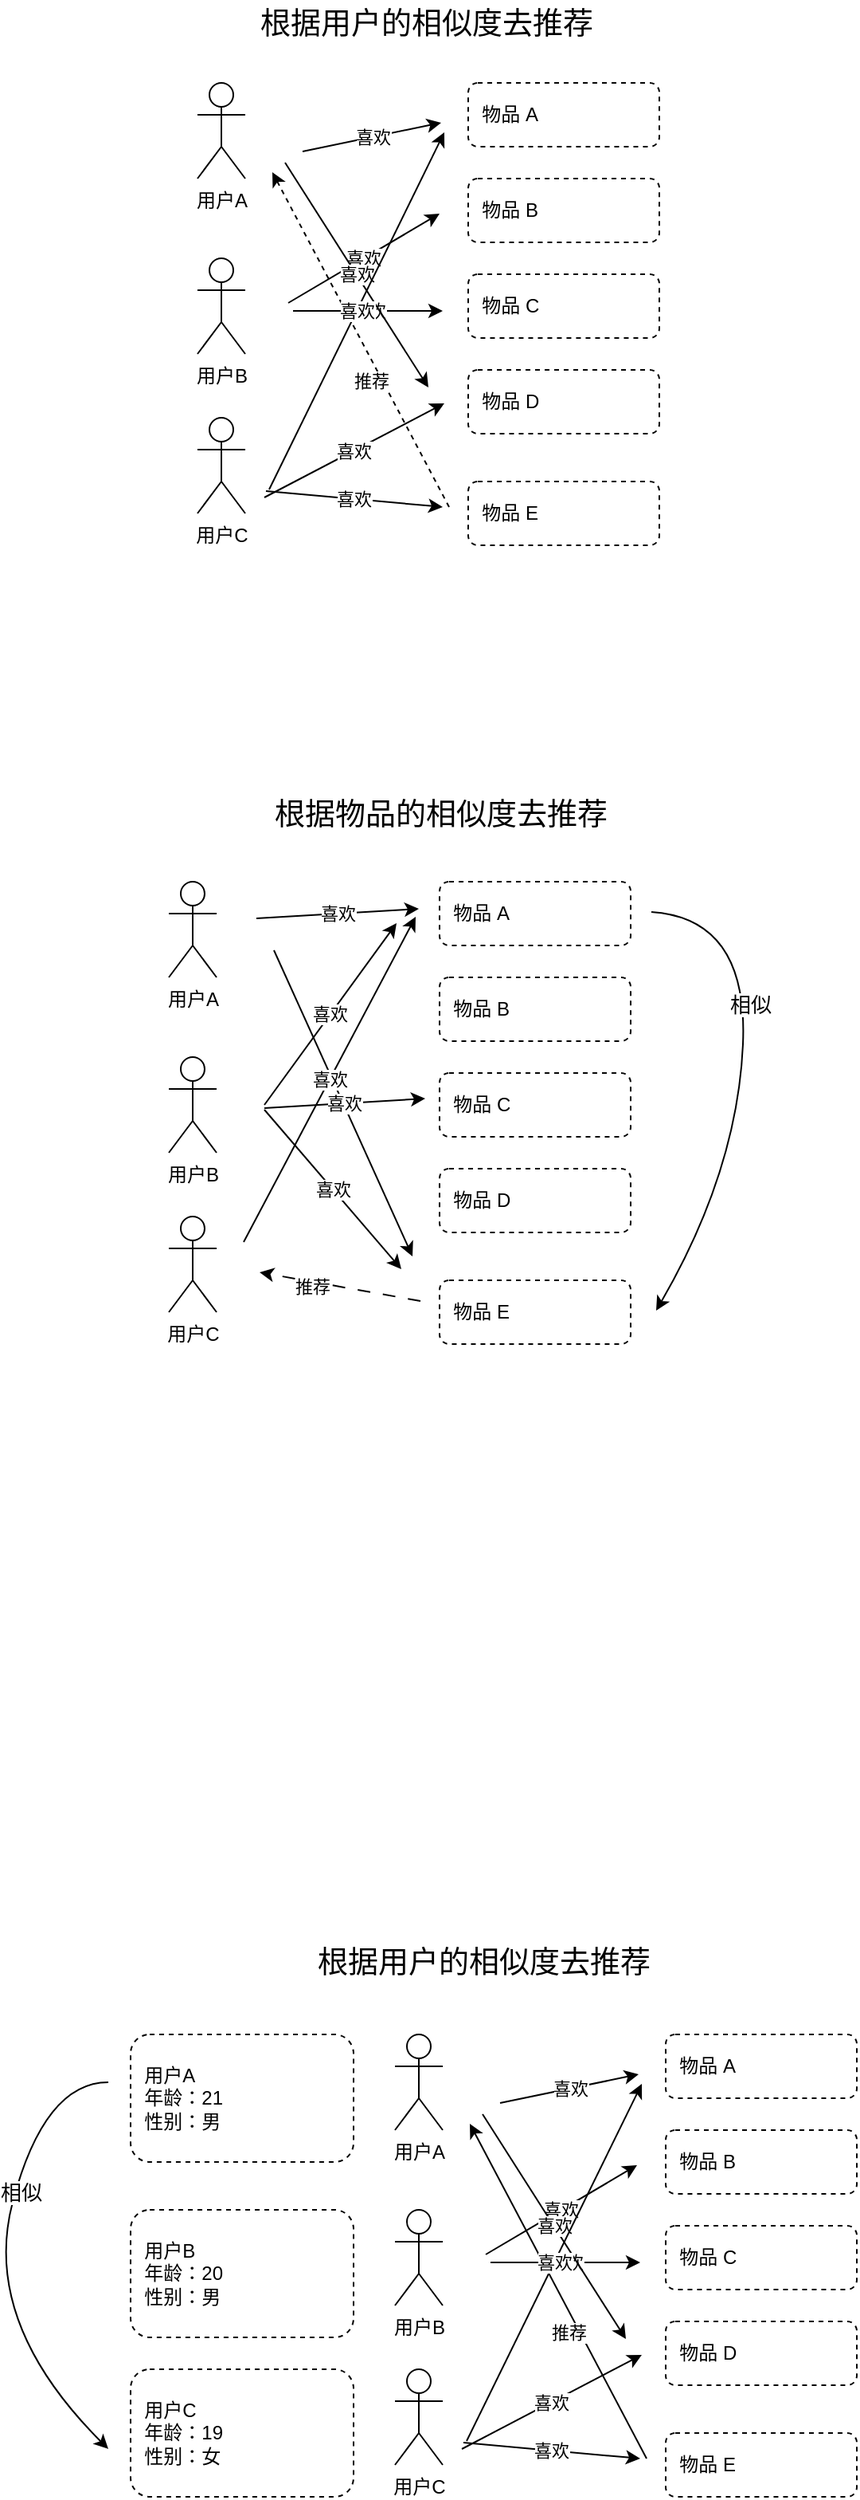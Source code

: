 <mxfile version="21.2.7" type="github">
  <diagram name="第 1 页" id="-02idUG7nGklGIDdgU3A">
    <mxGraphModel dx="984" dy="553" grid="0" gridSize="10" guides="1" tooltips="1" connect="1" arrows="1" fold="1" page="1" pageScale="1" pageWidth="827" pageHeight="1169" math="0" shadow="0">
      <root>
        <mxCell id="0" />
        <mxCell id="1" parent="0" />
        <mxCell id="ILd6SLxY5iuPmNZTyazk-2" value="用户A" style="shape=umlActor;verticalLabelPosition=bottom;verticalAlign=top;html=1;outlineConnect=0;" parent="1" vertex="1">
          <mxGeometry x="275" y="101" width="30" height="60" as="geometry" />
        </mxCell>
        <mxCell id="ILd6SLxY5iuPmNZTyazk-4" value="用户B" style="shape=umlActor;verticalLabelPosition=bottom;verticalAlign=top;html=1;outlineConnect=0;" parent="1" vertex="1">
          <mxGeometry x="275" y="211" width="30" height="60" as="geometry" />
        </mxCell>
        <mxCell id="ILd6SLxY5iuPmNZTyazk-6" value="用户C" style="shape=umlActor;verticalLabelPosition=bottom;verticalAlign=top;html=1;outlineConnect=0;" parent="1" vertex="1">
          <mxGeometry x="275" y="311" width="30" height="60" as="geometry" />
        </mxCell>
        <mxCell id="ILd6SLxY5iuPmNZTyazk-10" value="&amp;nbsp; 物品 A" style="rounded=1;whiteSpace=wrap;html=1;dashed=1;align=left;" parent="1" vertex="1">
          <mxGeometry x="445" y="101" width="120" height="40" as="geometry" />
        </mxCell>
        <mxCell id="ILd6SLxY5iuPmNZTyazk-11" value="&amp;nbsp; 物品 B" style="rounded=1;whiteSpace=wrap;html=1;dashed=1;align=left;" parent="1" vertex="1">
          <mxGeometry x="445" y="161" width="120" height="40" as="geometry" />
        </mxCell>
        <mxCell id="ILd6SLxY5iuPmNZTyazk-12" value="&amp;nbsp; 物品 C" style="rounded=1;whiteSpace=wrap;html=1;dashed=1;align=left;" parent="1" vertex="1">
          <mxGeometry x="445" y="221" width="120" height="40" as="geometry" />
        </mxCell>
        <mxCell id="ILd6SLxY5iuPmNZTyazk-13" value="&amp;nbsp; 物品 D" style="rounded=1;whiteSpace=wrap;html=1;dashed=1;align=left;" parent="1" vertex="1">
          <mxGeometry x="445" y="281" width="120" height="40" as="geometry" />
        </mxCell>
        <mxCell id="ILd6SLxY5iuPmNZTyazk-14" value="&amp;nbsp; 物品 E" style="rounded=1;whiteSpace=wrap;html=1;dashed=1;align=left;" parent="1" vertex="1">
          <mxGeometry x="445" y="351" width="120" height="40" as="geometry" />
        </mxCell>
        <mxCell id="ILd6SLxY5iuPmNZTyazk-15" value="喜欢" style="endArrow=classic;html=1;rounded=0;" parent="1" edge="1">
          <mxGeometry width="50" height="50" relative="1" as="geometry">
            <mxPoint x="341" y="144" as="sourcePoint" />
            <mxPoint x="428" y="126" as="targetPoint" />
          </mxGeometry>
        </mxCell>
        <mxCell id="ILd6SLxY5iuPmNZTyazk-16" value="根据用户的相似度去推荐" style="text;html=1;strokeColor=none;fillColor=none;align=center;verticalAlign=middle;whiteSpace=wrap;rounded=0;fontSize=19;" parent="1" vertex="1">
          <mxGeometry x="287" y="49" width="264" height="30" as="geometry" />
        </mxCell>
        <mxCell id="ILd6SLxY5iuPmNZTyazk-17" value="喜欢" style="endArrow=classic;html=1;rounded=0;" parent="1" edge="1">
          <mxGeometry width="50" height="50" relative="1" as="geometry">
            <mxPoint x="332" y="239" as="sourcePoint" />
            <mxPoint x="427" y="183" as="targetPoint" />
          </mxGeometry>
        </mxCell>
        <mxCell id="ILd6SLxY5iuPmNZTyazk-18" value="喜欢" style="endArrow=classic;html=1;rounded=0;" parent="1" edge="1">
          <mxGeometry width="50" height="50" relative="1" as="geometry">
            <mxPoint x="335" y="244" as="sourcePoint" />
            <mxPoint x="429" y="244" as="targetPoint" />
          </mxGeometry>
        </mxCell>
        <mxCell id="ILd6SLxY5iuPmNZTyazk-19" value="推荐" style="endArrow=classic;html=1;rounded=0;dashed=1;" parent="1" edge="1">
          <mxGeometry x="-0.223" y="6" width="50" height="50" relative="1" as="geometry">
            <mxPoint x="433" y="367" as="sourcePoint" />
            <mxPoint x="322" y="157" as="targetPoint" />
            <mxPoint as="offset" />
          </mxGeometry>
        </mxCell>
        <mxCell id="ILd6SLxY5iuPmNZTyazk-20" value="用户A" style="shape=umlActor;verticalLabelPosition=bottom;verticalAlign=top;html=1;outlineConnect=0;" parent="1" vertex="1">
          <mxGeometry x="257" y="602" width="30" height="60" as="geometry" />
        </mxCell>
        <mxCell id="ILd6SLxY5iuPmNZTyazk-22" value="用户B" style="shape=umlActor;verticalLabelPosition=bottom;verticalAlign=top;html=1;outlineConnect=0;" parent="1" vertex="1">
          <mxGeometry x="257" y="712" width="30" height="60" as="geometry" />
        </mxCell>
        <mxCell id="ILd6SLxY5iuPmNZTyazk-24" value="用户C" style="shape=umlActor;verticalLabelPosition=bottom;verticalAlign=top;html=1;outlineConnect=0;" parent="1" vertex="1">
          <mxGeometry x="257" y="812" width="30" height="60" as="geometry" />
        </mxCell>
        <mxCell id="ILd6SLxY5iuPmNZTyazk-26" value="" style="curved=1;endArrow=classic;html=1;rounded=0;" parent="1" edge="1">
          <mxGeometry width="50" height="50" relative="1" as="geometry">
            <mxPoint x="560" y="621" as="sourcePoint" />
            <mxPoint x="563" y="871" as="targetPoint" />
            <Array as="points">
              <mxPoint x="621" y="625" />
              <mxPoint x="614" y="783" />
            </Array>
          </mxGeometry>
        </mxCell>
        <mxCell id="ILd6SLxY5iuPmNZTyazk-27" value="相似" style="edgeLabel;html=1;align=center;verticalAlign=middle;resizable=0;points=[];fontSize=13;" parent="ILd6SLxY5iuPmNZTyazk-26" vertex="1" connectable="0">
          <mxGeometry x="-0.286" y="3" relative="1" as="geometry">
            <mxPoint as="offset" />
          </mxGeometry>
        </mxCell>
        <mxCell id="ILd6SLxY5iuPmNZTyazk-28" value="&amp;nbsp; 物品 A" style="rounded=1;whiteSpace=wrap;html=1;dashed=1;align=left;" parent="1" vertex="1">
          <mxGeometry x="427" y="602" width="120" height="40" as="geometry" />
        </mxCell>
        <mxCell id="ILd6SLxY5iuPmNZTyazk-29" value="&amp;nbsp; 物品 B" style="rounded=1;whiteSpace=wrap;html=1;dashed=1;align=left;" parent="1" vertex="1">
          <mxGeometry x="427" y="662" width="120" height="40" as="geometry" />
        </mxCell>
        <mxCell id="ILd6SLxY5iuPmNZTyazk-30" value="&amp;nbsp; 物品 C" style="rounded=1;whiteSpace=wrap;html=1;dashed=1;align=left;" parent="1" vertex="1">
          <mxGeometry x="427" y="722" width="120" height="40" as="geometry" />
        </mxCell>
        <mxCell id="ILd6SLxY5iuPmNZTyazk-31" value="&amp;nbsp; 物品 D" style="rounded=1;whiteSpace=wrap;html=1;dashed=1;align=left;" parent="1" vertex="1">
          <mxGeometry x="427" y="782" width="120" height="40" as="geometry" />
        </mxCell>
        <mxCell id="ILd6SLxY5iuPmNZTyazk-32" value="&amp;nbsp; 物品 E" style="rounded=1;whiteSpace=wrap;html=1;dashed=1;align=left;" parent="1" vertex="1">
          <mxGeometry x="427" y="852" width="120" height="40" as="geometry" />
        </mxCell>
        <mxCell id="ILd6SLxY5iuPmNZTyazk-33" value="喜欢" style="endArrow=classic;html=1;rounded=0;" parent="1" edge="1">
          <mxGeometry width="50" height="50" relative="1" as="geometry">
            <mxPoint x="323" y="645" as="sourcePoint" />
            <mxPoint x="410" y="837" as="targetPoint" />
          </mxGeometry>
        </mxCell>
        <mxCell id="ILd6SLxY5iuPmNZTyazk-34" value="根据物品的相似度去推荐" style="text;html=1;strokeColor=none;fillColor=none;align=center;verticalAlign=middle;whiteSpace=wrap;rounded=0;fontSize=19;" parent="1" vertex="1">
          <mxGeometry x="296" y="545" width="264" height="30" as="geometry" />
        </mxCell>
        <mxCell id="ILd6SLxY5iuPmNZTyazk-35" value="喜欢" style="endArrow=classic;html=1;rounded=0;" parent="1" edge="1">
          <mxGeometry width="50" height="50" relative="1" as="geometry">
            <mxPoint x="304" y="828" as="sourcePoint" />
            <mxPoint x="412" y="624" as="targetPoint" />
          </mxGeometry>
        </mxCell>
        <mxCell id="ILd6SLxY5iuPmNZTyazk-36" value="喜欢" style="endArrow=classic;html=1;rounded=0;" parent="1" edge="1">
          <mxGeometry width="50" height="50" relative="1" as="geometry">
            <mxPoint x="317" y="745" as="sourcePoint" />
            <mxPoint x="403" y="845" as="targetPoint" />
          </mxGeometry>
        </mxCell>
        <mxCell id="ILd6SLxY5iuPmNZTyazk-37" value="推荐" style="endArrow=classic;html=1;rounded=0;dashed=1;dashPattern=8 8;" parent="1" edge="1">
          <mxGeometry x="0.335" y="3" width="50" height="50" relative="1" as="geometry">
            <mxPoint x="415" y="865" as="sourcePoint" />
            <mxPoint x="314" y="847" as="targetPoint" />
            <mxPoint as="offset" />
          </mxGeometry>
        </mxCell>
        <mxCell id="ILd6SLxY5iuPmNZTyazk-38" value="喜欢" style="endArrow=classic;html=1;rounded=0;" parent="1" edge="1">
          <mxGeometry width="50" height="50" relative="1" as="geometry">
            <mxPoint x="312" y="625" as="sourcePoint" />
            <mxPoint x="414" y="619" as="targetPoint" />
          </mxGeometry>
        </mxCell>
        <mxCell id="ILd6SLxY5iuPmNZTyazk-39" value="喜欢" style="endArrow=classic;html=1;rounded=0;" parent="1" edge="1">
          <mxGeometry width="50" height="50" relative="1" as="geometry">
            <mxPoint x="317" y="742" as="sourcePoint" />
            <mxPoint x="400" y="628" as="targetPoint" />
          </mxGeometry>
        </mxCell>
        <mxCell id="ILd6SLxY5iuPmNZTyazk-40" value="喜欢" style="endArrow=classic;html=1;rounded=0;" parent="1" edge="1">
          <mxGeometry width="50" height="50" relative="1" as="geometry">
            <mxPoint x="317" y="744" as="sourcePoint" />
            <mxPoint x="418" y="738" as="targetPoint" />
          </mxGeometry>
        </mxCell>
        <mxCell id="ILd6SLxY5iuPmNZTyazk-41" value="喜欢" style="endArrow=classic;html=1;rounded=0;" parent="1" edge="1">
          <mxGeometry width="50" height="50" relative="1" as="geometry">
            <mxPoint x="330" y="151" as="sourcePoint" />
            <mxPoint x="420" y="292" as="targetPoint" />
          </mxGeometry>
        </mxCell>
        <mxCell id="ILd6SLxY5iuPmNZTyazk-42" value="喜欢" style="endArrow=classic;html=1;rounded=0;" parent="1" edge="1">
          <mxGeometry width="50" height="50" relative="1" as="geometry">
            <mxPoint x="317" y="361" as="sourcePoint" />
            <mxPoint x="430" y="302" as="targetPoint" />
          </mxGeometry>
        </mxCell>
        <mxCell id="ILd6SLxY5iuPmNZTyazk-43" value="喜欢" style="endArrow=classic;html=1;rounded=0;" parent="1" edge="1">
          <mxGeometry width="50" height="50" relative="1" as="geometry">
            <mxPoint x="320" y="356" as="sourcePoint" />
            <mxPoint x="430" y="132" as="targetPoint" />
          </mxGeometry>
        </mxCell>
        <mxCell id="ILd6SLxY5iuPmNZTyazk-44" value="喜欢" style="endArrow=classic;html=1;rounded=0;" parent="1" edge="1">
          <mxGeometry width="50" height="50" relative="1" as="geometry">
            <mxPoint x="318" y="357" as="sourcePoint" />
            <mxPoint x="429" y="367" as="targetPoint" />
          </mxGeometry>
        </mxCell>
        <mxCell id="ILd6SLxY5iuPmNZTyazk-45" value="用户A" style="shape=umlActor;verticalLabelPosition=bottom;verticalAlign=top;html=1;outlineConnect=0;" parent="1" vertex="1">
          <mxGeometry x="399" y="1325" width="30" height="60" as="geometry" />
        </mxCell>
        <mxCell id="ILd6SLxY5iuPmNZTyazk-46" value="&amp;nbsp; 用户A&lt;br&gt;&amp;nbsp; 年龄：21&lt;br&gt;&amp;nbsp; 性别：男" style="rounded=1;whiteSpace=wrap;html=1;dashed=1;align=left;" parent="1" vertex="1">
          <mxGeometry x="233" y="1325" width="140" height="80" as="geometry" />
        </mxCell>
        <mxCell id="ILd6SLxY5iuPmNZTyazk-47" value="用户B" style="shape=umlActor;verticalLabelPosition=bottom;verticalAlign=top;html=1;outlineConnect=0;" parent="1" vertex="1">
          <mxGeometry x="399" y="1435" width="30" height="60" as="geometry" />
        </mxCell>
        <mxCell id="ILd6SLxY5iuPmNZTyazk-48" value="&amp;nbsp; 用户B&lt;br&gt;&amp;nbsp; 年龄：20&lt;br&gt;&amp;nbsp; 性别：男" style="rounded=1;whiteSpace=wrap;html=1;dashed=1;align=left;" parent="1" vertex="1">
          <mxGeometry x="233" y="1435" width="140" height="80" as="geometry" />
        </mxCell>
        <mxCell id="ILd6SLxY5iuPmNZTyazk-49" value="用户C" style="shape=umlActor;verticalLabelPosition=bottom;verticalAlign=top;html=1;outlineConnect=0;" parent="1" vertex="1">
          <mxGeometry x="399" y="1535" width="30" height="60" as="geometry" />
        </mxCell>
        <mxCell id="ILd6SLxY5iuPmNZTyazk-50" value="&amp;nbsp; 用户C&lt;br&gt;&amp;nbsp; 年龄：19&lt;br&gt;&amp;nbsp; 性别：女" style="rounded=1;whiteSpace=wrap;html=1;dashed=1;align=left;" parent="1" vertex="1">
          <mxGeometry x="233" y="1535" width="140" height="80" as="geometry" />
        </mxCell>
        <mxCell id="ILd6SLxY5iuPmNZTyazk-51" value="" style="curved=1;endArrow=classic;html=1;rounded=0;" parent="1" edge="1">
          <mxGeometry width="50" height="50" relative="1" as="geometry">
            <mxPoint x="219" y="1355" as="sourcePoint" />
            <mxPoint x="219" y="1585" as="targetPoint" />
            <Array as="points">
              <mxPoint x="179" y="1355" />
              <mxPoint x="139" y="1505" />
            </Array>
          </mxGeometry>
        </mxCell>
        <mxCell id="ILd6SLxY5iuPmNZTyazk-52" value="相似" style="edgeLabel;html=1;align=center;verticalAlign=middle;resizable=0;points=[];fontSize=13;" parent="ILd6SLxY5iuPmNZTyazk-51" vertex="1" connectable="0">
          <mxGeometry x="-0.286" y="3" relative="1" as="geometry">
            <mxPoint as="offset" />
          </mxGeometry>
        </mxCell>
        <mxCell id="ILd6SLxY5iuPmNZTyazk-53" value="&amp;nbsp; 物品 A" style="rounded=1;whiteSpace=wrap;html=1;dashed=1;align=left;" parent="1" vertex="1">
          <mxGeometry x="569" y="1325" width="120" height="40" as="geometry" />
        </mxCell>
        <mxCell id="ILd6SLxY5iuPmNZTyazk-54" value="&amp;nbsp; 物品 B" style="rounded=1;whiteSpace=wrap;html=1;dashed=1;align=left;" parent="1" vertex="1">
          <mxGeometry x="569" y="1385" width="120" height="40" as="geometry" />
        </mxCell>
        <mxCell id="ILd6SLxY5iuPmNZTyazk-55" value="&amp;nbsp; 物品 C" style="rounded=1;whiteSpace=wrap;html=1;dashed=1;align=left;" parent="1" vertex="1">
          <mxGeometry x="569" y="1445" width="120" height="40" as="geometry" />
        </mxCell>
        <mxCell id="ILd6SLxY5iuPmNZTyazk-56" value="&amp;nbsp; 物品 D" style="rounded=1;whiteSpace=wrap;html=1;dashed=1;align=left;" parent="1" vertex="1">
          <mxGeometry x="569" y="1505" width="120" height="40" as="geometry" />
        </mxCell>
        <mxCell id="ILd6SLxY5iuPmNZTyazk-57" value="&amp;nbsp; 物品 E" style="rounded=1;whiteSpace=wrap;html=1;dashed=1;align=left;" parent="1" vertex="1">
          <mxGeometry x="569" y="1575" width="120" height="40" as="geometry" />
        </mxCell>
        <mxCell id="ILd6SLxY5iuPmNZTyazk-58" value="喜欢" style="endArrow=classic;html=1;rounded=0;" parent="1" edge="1">
          <mxGeometry width="50" height="50" relative="1" as="geometry">
            <mxPoint x="465" y="1368" as="sourcePoint" />
            <mxPoint x="552" y="1350" as="targetPoint" />
          </mxGeometry>
        </mxCell>
        <mxCell id="ILd6SLxY5iuPmNZTyazk-59" value="根据用户的相似度去推荐" style="text;html=1;strokeColor=none;fillColor=none;align=center;verticalAlign=middle;whiteSpace=wrap;rounded=0;fontSize=19;" parent="1" vertex="1">
          <mxGeometry x="323" y="1265" width="264" height="30" as="geometry" />
        </mxCell>
        <mxCell id="ILd6SLxY5iuPmNZTyazk-60" value="喜欢" style="endArrow=classic;html=1;rounded=0;" parent="1" edge="1">
          <mxGeometry width="50" height="50" relative="1" as="geometry">
            <mxPoint x="456" y="1463" as="sourcePoint" />
            <mxPoint x="551" y="1407" as="targetPoint" />
          </mxGeometry>
        </mxCell>
        <mxCell id="ILd6SLxY5iuPmNZTyazk-61" value="喜欢" style="endArrow=classic;html=1;rounded=0;" parent="1" edge="1">
          <mxGeometry width="50" height="50" relative="1" as="geometry">
            <mxPoint x="459" y="1468" as="sourcePoint" />
            <mxPoint x="553" y="1468" as="targetPoint" />
          </mxGeometry>
        </mxCell>
        <mxCell id="ILd6SLxY5iuPmNZTyazk-62" value="推荐" style="endArrow=classic;html=1;rounded=0;" parent="1" edge="1">
          <mxGeometry x="-0.223" y="6" width="50" height="50" relative="1" as="geometry">
            <mxPoint x="557" y="1591" as="sourcePoint" />
            <mxPoint x="446" y="1381" as="targetPoint" />
            <mxPoint as="offset" />
          </mxGeometry>
        </mxCell>
        <mxCell id="ILd6SLxY5iuPmNZTyazk-63" value="喜欢" style="endArrow=classic;html=1;rounded=0;" parent="1" edge="1">
          <mxGeometry width="50" height="50" relative="1" as="geometry">
            <mxPoint x="454" y="1375" as="sourcePoint" />
            <mxPoint x="544" y="1516" as="targetPoint" />
          </mxGeometry>
        </mxCell>
        <mxCell id="ILd6SLxY5iuPmNZTyazk-64" value="喜欢" style="endArrow=classic;html=1;rounded=0;" parent="1" edge="1">
          <mxGeometry width="50" height="50" relative="1" as="geometry">
            <mxPoint x="441" y="1585" as="sourcePoint" />
            <mxPoint x="554" y="1526" as="targetPoint" />
          </mxGeometry>
        </mxCell>
        <mxCell id="ILd6SLxY5iuPmNZTyazk-65" value="喜欢" style="endArrow=classic;html=1;rounded=0;" parent="1" edge="1">
          <mxGeometry width="50" height="50" relative="1" as="geometry">
            <mxPoint x="444" y="1580" as="sourcePoint" />
            <mxPoint x="554" y="1356" as="targetPoint" />
          </mxGeometry>
        </mxCell>
        <mxCell id="ILd6SLxY5iuPmNZTyazk-66" value="喜欢" style="endArrow=classic;html=1;rounded=0;" parent="1" edge="1">
          <mxGeometry width="50" height="50" relative="1" as="geometry">
            <mxPoint x="442" y="1581" as="sourcePoint" />
            <mxPoint x="553" y="1591" as="targetPoint" />
          </mxGeometry>
        </mxCell>
      </root>
    </mxGraphModel>
  </diagram>
</mxfile>

